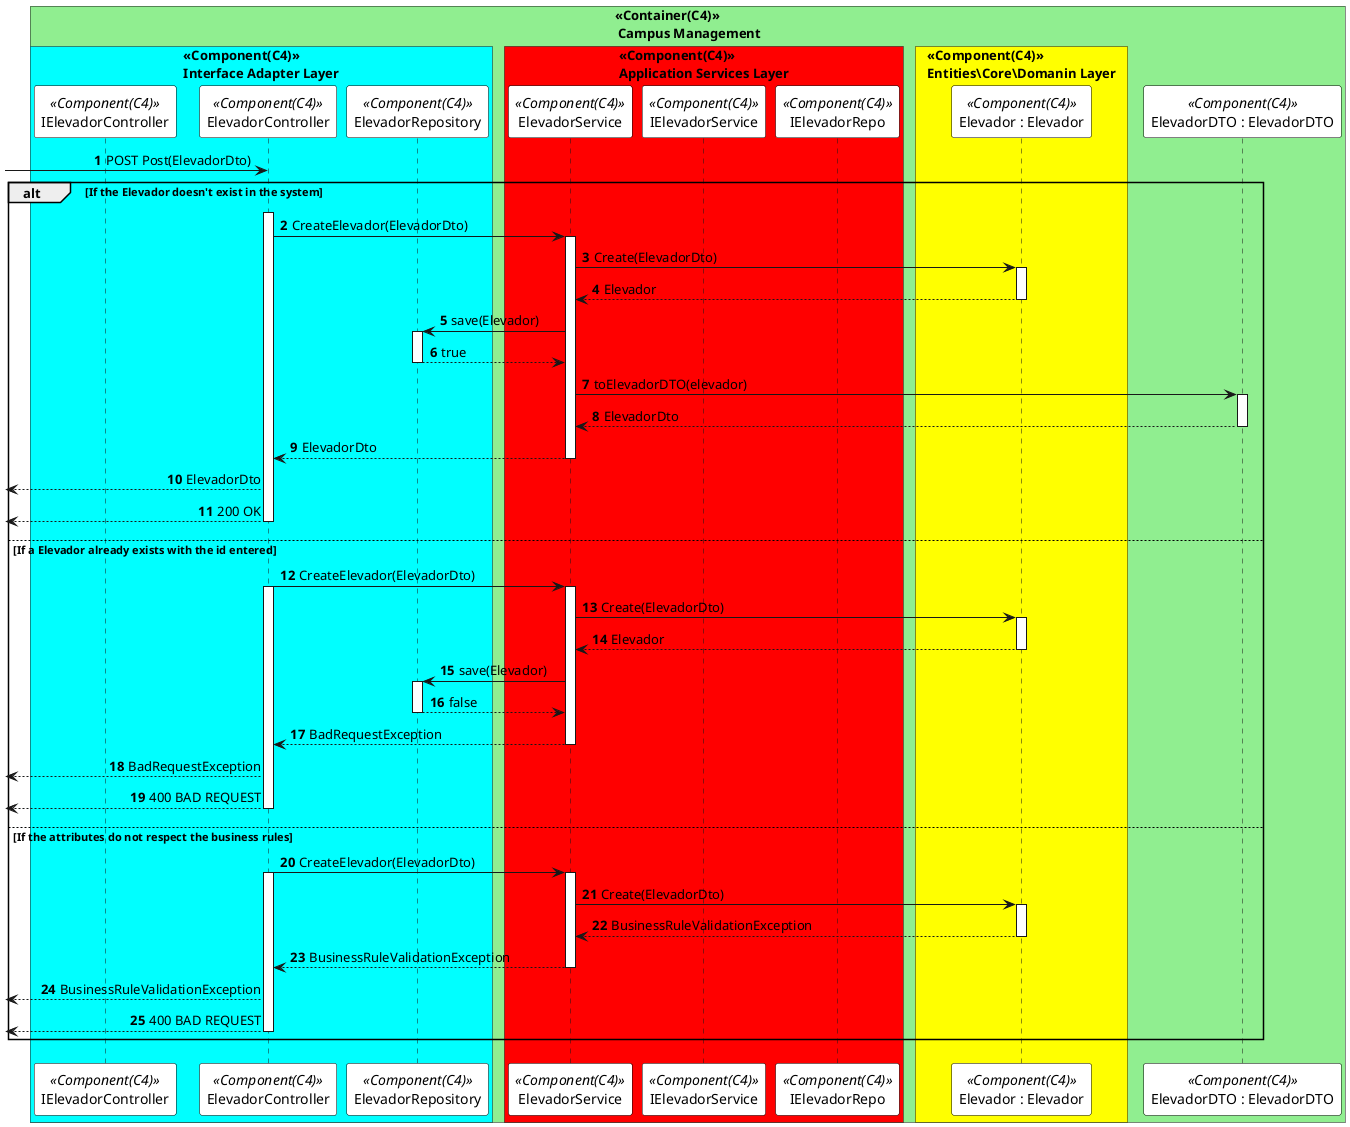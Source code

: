 @startuml createElevadorSD
autonumber

skinparam sequence {
ParticipantBorderColor black
ParticipantBackgroundColor white
}


!pragma teoz true
box "<<Container(C4)>>\n Campus Management" #LightGreen

    box "<<Component(C4)>>\nInterface Adapter Layer" #Cyan
        participant IElevadorController as  ICTL <<Component(C4)>>
        participant ElevadorController as  CTL <<Component(C4)>>
        participant ElevadorRepository as  DR <<Component(C4)>>
    end box
      box "<<Component(C4)>>\nApplication Services Layer" #Red
        participant ElevadorService as  SV <<Component(C4)>>
        participant IElevadorService as  ISV <<Component(C4)>>
        participant IElevadorRepo as  IER <<Component(C4)>>
      end box
      box "<<Component(C4)>>\nEntities\Core\Domanin Layer" #Yellow
        participant "Elevador : Elevador" as  elevador <<Component(C4)>>
      end box
participant "ElevadorDTO : ElevadorDTO" as  DTO <<Component(C4)>>

end box


 -> CTL: POST Post(ElevadorDto)
alt If the Elevador doesn't exist in the system
activate CTL
CTL -> SV : CreateElevador(ElevadorDto)
activate SV

SV -> elevador : Create(ElevadorDto)
activate elevador
elevador --> SV : Elevador
deactivate elevador

SV -> DR : save(Elevador)
activate DR
DR --> SV : true
deactivate DR

SV -> DTO : toElevadorDTO(elevador)
activate DTO
DTO --> SV : ElevadorDto
deactivate DTO
SV --> CTL : ElevadorDto
deactivate SV
 <-- CTL : ElevadorDto

 <-- CTL: 200 OK
deactivate CTL





else If a Elevador already exists with the id entered




CTL -> SV : CreateElevador(ElevadorDto)
activate CTL
activate SV

SV -> elevador : Create(ElevadorDto)
activate elevador
elevador --> SV : Elevador
deactivate elevador

SV -> DR : save(Elevador)
activate DR
DR --> SV : false
deactivate DR
SV --> CTL : BadRequestException
deactivate SV
 <-- CTL : BadRequestException


 <-- CTL: 400 BAD REQUEST
deactivate CTL




else If the attributes do not respect the business rules


CTL -> SV : CreateElevador(ElevadorDto)
activate CTL
activate SV

SV -> elevador : Create(ElevadorDto)
activate elevador
elevador --> SV : BusinessRuleValidationException
deactivate elevador

SV --> CTL : BusinessRuleValidationException
deactivate SV
 <-- CTL : BusinessRuleValidationException

 <-- CTL: 400 BAD REQUEST
deactivate CTL


end

@enduml